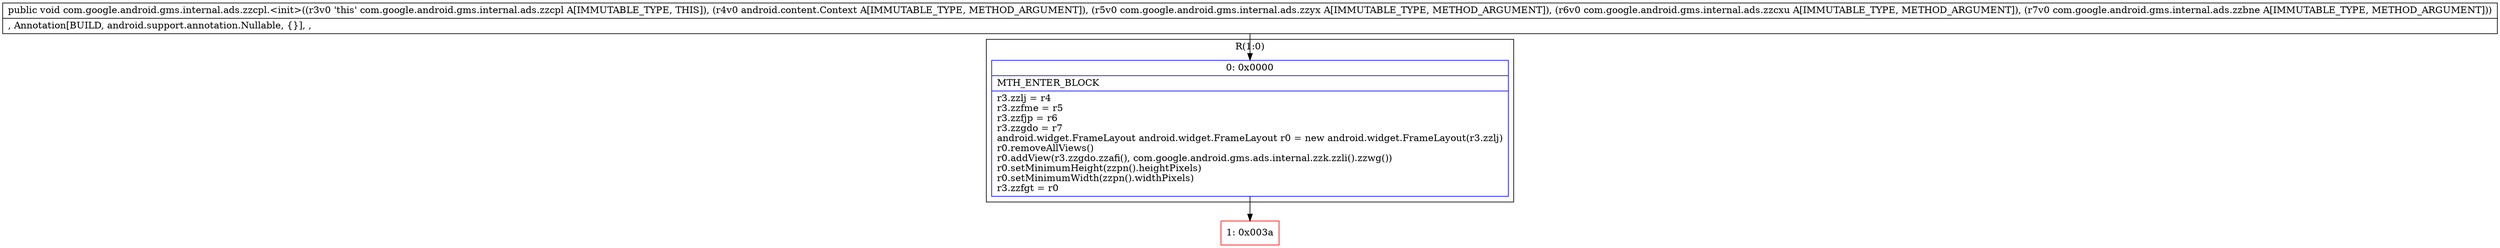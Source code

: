 digraph "CFG forcom.google.android.gms.internal.ads.zzcpl.\<init\>(Landroid\/content\/Context;Lcom\/google\/android\/gms\/internal\/ads\/zzyx;Lcom\/google\/android\/gms\/internal\/ads\/zzcxu;Lcom\/google\/android\/gms\/internal\/ads\/zzbne;)V" {
subgraph cluster_Region_328747674 {
label = "R(1:0)";
node [shape=record,color=blue];
Node_0 [shape=record,label="{0\:\ 0x0000|MTH_ENTER_BLOCK\l|r3.zzlj = r4\lr3.zzfme = r5\lr3.zzfjp = r6\lr3.zzgdo = r7\landroid.widget.FrameLayout android.widget.FrameLayout r0 = new android.widget.FrameLayout(r3.zzlj)\lr0.removeAllViews()\lr0.addView(r3.zzgdo.zzafi(), com.google.android.gms.ads.internal.zzk.zzli().zzwg())\lr0.setMinimumHeight(zzpn().heightPixels)\lr0.setMinimumWidth(zzpn().widthPixels)\lr3.zzfgt = r0\l}"];
}
Node_1 [shape=record,color=red,label="{1\:\ 0x003a}"];
MethodNode[shape=record,label="{public void com.google.android.gms.internal.ads.zzcpl.\<init\>((r3v0 'this' com.google.android.gms.internal.ads.zzcpl A[IMMUTABLE_TYPE, THIS]), (r4v0 android.content.Context A[IMMUTABLE_TYPE, METHOD_ARGUMENT]), (r5v0 com.google.android.gms.internal.ads.zzyx A[IMMUTABLE_TYPE, METHOD_ARGUMENT]), (r6v0 com.google.android.gms.internal.ads.zzcxu A[IMMUTABLE_TYPE, METHOD_ARGUMENT]), (r7v0 com.google.android.gms.internal.ads.zzbne A[IMMUTABLE_TYPE, METHOD_ARGUMENT]))  | , Annotation[BUILD, android.support.annotation.Nullable, \{\}], , \l}"];
MethodNode -> Node_0;
Node_0 -> Node_1;
}

